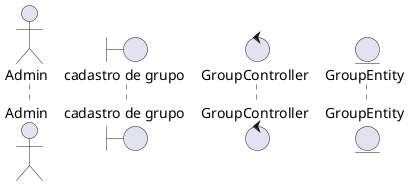 @startuml
actor Admin
boundary "cadastro de grupo" as grupo
control GroupController
entity GroupEntity

@enduml